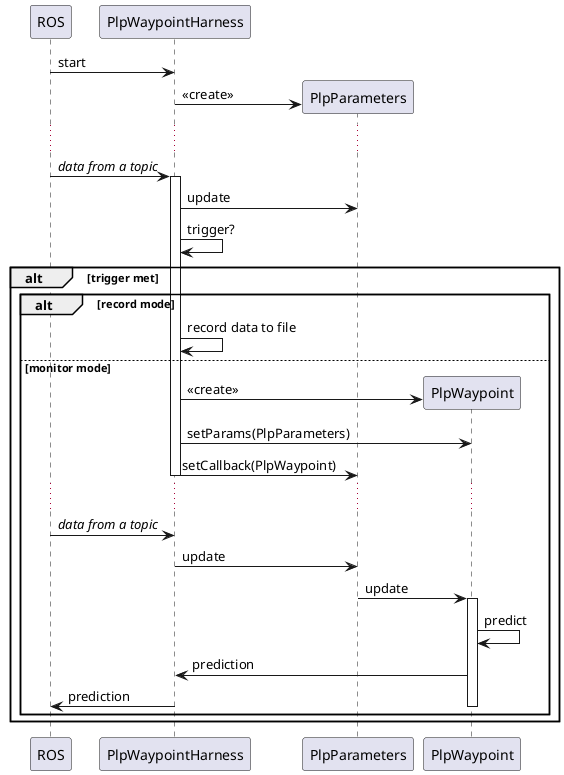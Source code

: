 @startuml
participant ROS
participant PlpWaypointHarness as harness

ROS->harness: start
create PlpParameters
harness->PlpParameters: <<create>>
...
ROS->harness: //data from a topic//
activate harness
harness->PlpParameters: update
harness->harness: trigger?
alt trigger met

alt record mode
  harness->harness: record data to file
else monitor mode
  create PlpWaypoint
  harness->PlpWaypoint: <<create>>
  harness->PlpWaypoint: setParams(PlpParameters)
  harness->PlpParameters: setCallback(PlpWaypoint)
  deactivate harness
  ...
  ROS->harness: //data from a topic//
  harness->PlpParameters: update
  PlpParameters->PlpWaypoint: update
  activate PlpWaypoint
  PlpWaypoint->PlpWaypoint: predict
  PlpWaypoint->harness: prediction
  harness->ROS: prediction
  deactivate PlpWaypoint
end

end
@enduml
